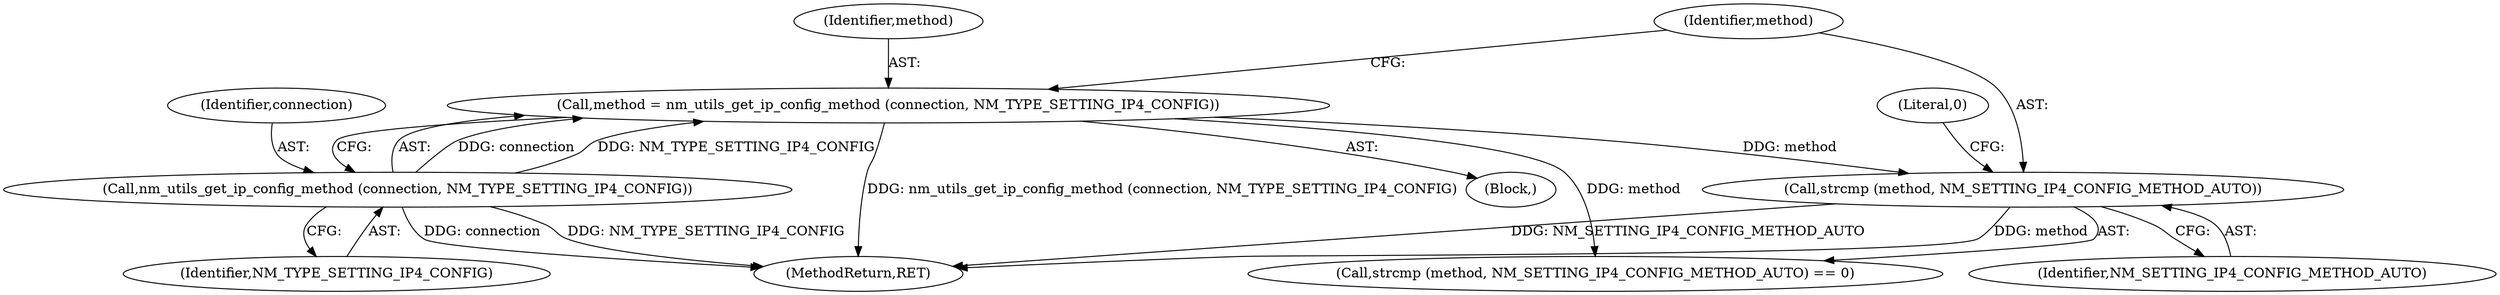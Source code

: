 digraph "0_NetworkManager_d5fc88e573fa58b93034b04d35a2454f5d28cad9@API" {
"1005698" [label="(Call,strcmp (method, NM_SETTING_IP4_CONFIG_METHOD_AUTO))"];
"1005691" [label="(Call,method = nm_utils_get_ip_config_method (connection, NM_TYPE_SETTING_IP4_CONFIG))"];
"1005693" [label="(Call,nm_utils_get_ip_config_method (connection, NM_TYPE_SETTING_IP4_CONFIG))"];
"1005700" [label="(Identifier,NM_SETTING_IP4_CONFIG_METHOD_AUTO)"];
"1005701" [label="(Literal,0)"];
"1005692" [label="(Identifier,method)"];
"1005694" [label="(Identifier,connection)"];
"1005693" [label="(Call,nm_utils_get_ip_config_method (connection, NM_TYPE_SETTING_IP4_CONFIG))"];
"1005697" [label="(Call,strcmp (method, NM_SETTING_IP4_CONFIG_METHOD_AUTO) == 0)"];
"1005689" [label="(Block,)"];
"1007368" [label="(MethodReturn,RET)"];
"1005695" [label="(Identifier,NM_TYPE_SETTING_IP4_CONFIG)"];
"1005699" [label="(Identifier,method)"];
"1005691" [label="(Call,method = nm_utils_get_ip_config_method (connection, NM_TYPE_SETTING_IP4_CONFIG))"];
"1005698" [label="(Call,strcmp (method, NM_SETTING_IP4_CONFIG_METHOD_AUTO))"];
"1005698" -> "1005697"  [label="AST: "];
"1005698" -> "1005700"  [label="CFG: "];
"1005699" -> "1005698"  [label="AST: "];
"1005700" -> "1005698"  [label="AST: "];
"1005701" -> "1005698"  [label="CFG: "];
"1005698" -> "1007368"  [label="DDG: method"];
"1005698" -> "1007368"  [label="DDG: NM_SETTING_IP4_CONFIG_METHOD_AUTO"];
"1005691" -> "1005698"  [label="DDG: method"];
"1005691" -> "1005689"  [label="AST: "];
"1005691" -> "1005693"  [label="CFG: "];
"1005692" -> "1005691"  [label="AST: "];
"1005693" -> "1005691"  [label="AST: "];
"1005699" -> "1005691"  [label="CFG: "];
"1005691" -> "1007368"  [label="DDG: nm_utils_get_ip_config_method (connection, NM_TYPE_SETTING_IP4_CONFIG)"];
"1005693" -> "1005691"  [label="DDG: connection"];
"1005693" -> "1005691"  [label="DDG: NM_TYPE_SETTING_IP4_CONFIG"];
"1005691" -> "1005697"  [label="DDG: method"];
"1005693" -> "1005695"  [label="CFG: "];
"1005694" -> "1005693"  [label="AST: "];
"1005695" -> "1005693"  [label="AST: "];
"1005693" -> "1007368"  [label="DDG: NM_TYPE_SETTING_IP4_CONFIG"];
"1005693" -> "1007368"  [label="DDG: connection"];
}

